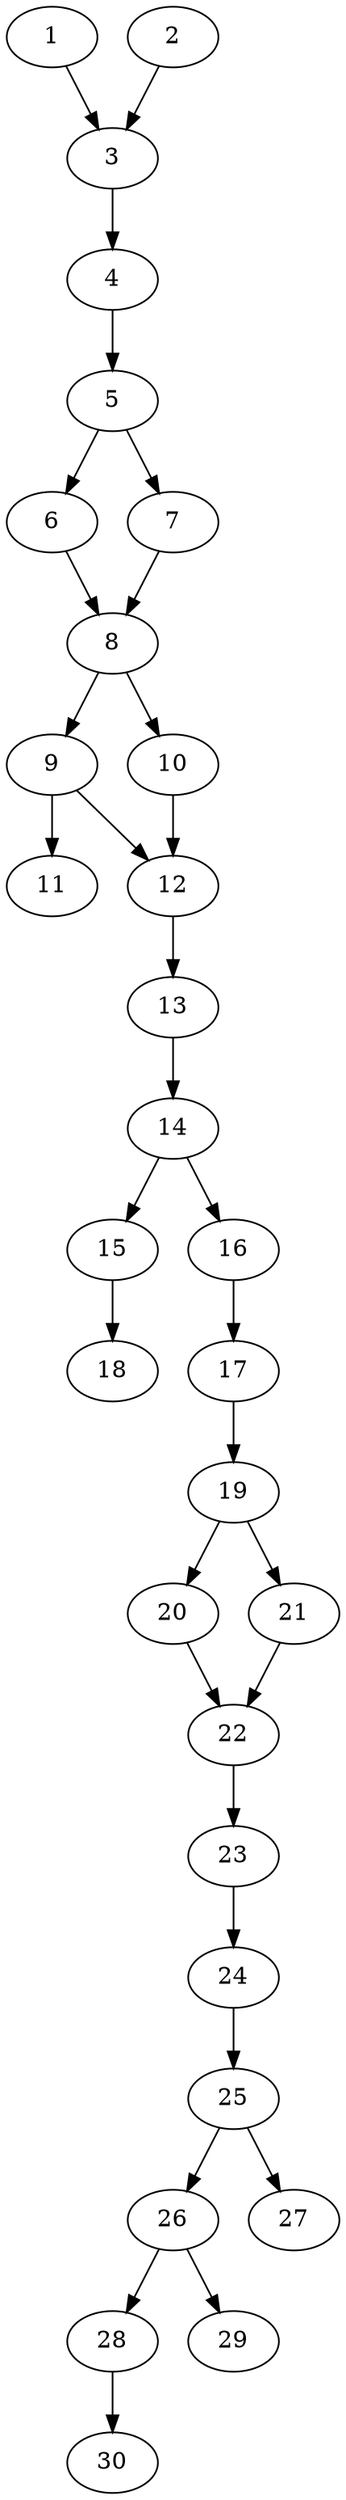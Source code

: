 // DAG automatically generated by daggen at Thu Oct  3 14:04:17 2019
// ./daggen --dot -n 30 --ccr 0.4 --fat 0.3 --regular 0.7 --density 0.6 --mindata 5242880 --maxdata 52428800 
digraph G {
  1 [size="14494720", alpha="0.08", expect_size="5797888"] 
  1 -> 3 [size ="5797888"]
  2 [size="45928960", alpha="0.06", expect_size="18371584"] 
  2 -> 3 [size ="18371584"]
  3 [size="77294080", alpha="0.14", expect_size="30917632"] 
  3 -> 4 [size ="30917632"]
  4 [size="100062720", alpha="0.18", expect_size="40025088"] 
  4 -> 5 [size ="40025088"]
  5 [size="130926080", alpha="0.10", expect_size="52370432"] 
  5 -> 6 [size ="52370432"]
  5 -> 7 [size ="52370432"]
  6 [size="53829120", alpha="0.07", expect_size="21531648"] 
  6 -> 8 [size ="21531648"]
  7 [size="54338560", alpha="0.01", expect_size="21735424"] 
  7 -> 8 [size ="21735424"]
  8 [size="50897920", alpha="0.14", expect_size="20359168"] 
  8 -> 9 [size ="20359168"]
  8 -> 10 [size ="20359168"]
  9 [size="81748480", alpha="0.19", expect_size="32699392"] 
  9 -> 11 [size ="32699392"]
  9 -> 12 [size ="32699392"]
  10 [size="85181440", alpha="0.13", expect_size="34072576"] 
  10 -> 12 [size ="34072576"]
  11 [size="60119040", alpha="0.09", expect_size="24047616"] 
  12 [size="105249280", alpha="0.15", expect_size="42099712"] 
  12 -> 13 [size ="42099712"]
  13 [size="20986880", alpha="0.17", expect_size="8394752"] 
  13 -> 14 [size ="8394752"]
  14 [size="101680640", alpha="0.19", expect_size="40672256"] 
  14 -> 15 [size ="40672256"]
  14 -> 16 [size ="40672256"]
  15 [size="87488000", alpha="0.09", expect_size="34995200"] 
  15 -> 18 [size ="34995200"]
  16 [size="26472960", alpha="0.12", expect_size="10589184"] 
  16 -> 17 [size ="10589184"]
  17 [size="69767680", alpha="0.19", expect_size="27907072"] 
  17 -> 19 [size ="27907072"]
  18 [size="73963520", alpha="0.10", expect_size="29585408"] 
  19 [size="38812160", alpha="0.02", expect_size="15524864"] 
  19 -> 20 [size ="15524864"]
  19 -> 21 [size ="15524864"]
  20 [size="35299840", alpha="0.10", expect_size="14119936"] 
  20 -> 22 [size ="14119936"]
  21 [size="109107200", alpha="0.19", expect_size="43642880"] 
  21 -> 22 [size ="43642880"]
  22 [size="44538880", alpha="0.13", expect_size="17815552"] 
  22 -> 23 [size ="17815552"]
  23 [size="130114560", alpha="0.18", expect_size="52045824"] 
  23 -> 24 [size ="52045824"]
  24 [size="112721920", alpha="0.17", expect_size="45088768"] 
  24 -> 25 [size ="45088768"]
  25 [size="105886720", alpha="0.17", expect_size="42354688"] 
  25 -> 26 [size ="42354688"]
  25 -> 27 [size ="42354688"]
  26 [size="40599040", alpha="0.03", expect_size="16239616"] 
  26 -> 28 [size ="16239616"]
  26 -> 29 [size ="16239616"]
  27 [size="110668800", alpha="0.16", expect_size="44267520"] 
  28 [size="102525440", alpha="0.16", expect_size="41010176"] 
  28 -> 30 [size ="41010176"]
  29 [size="43102720", alpha="0.08", expect_size="17241088"] 
  30 [size="56944640", alpha="0.11", expect_size="22777856"] 
}
